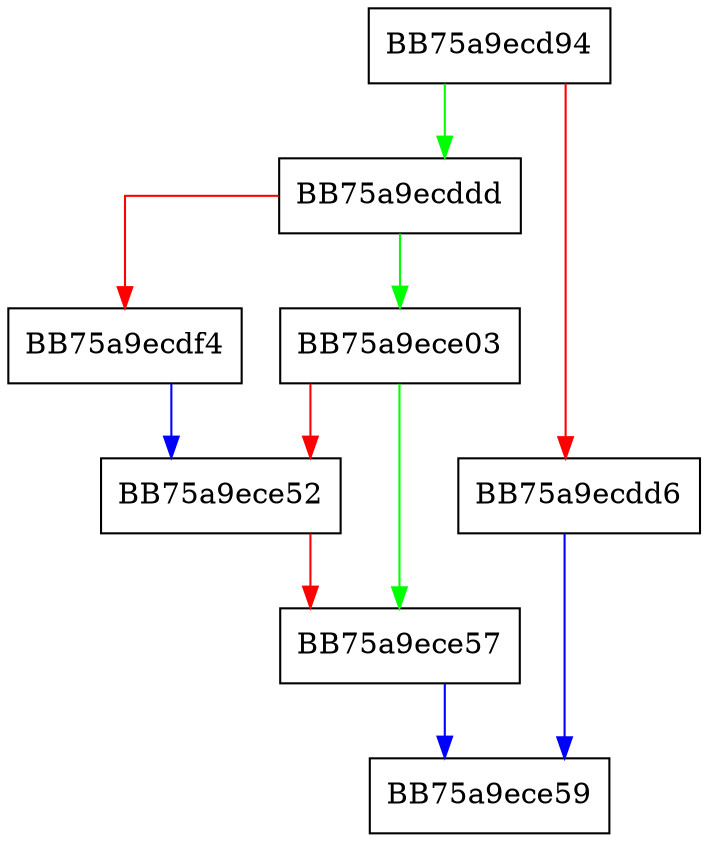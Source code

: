 digraph Resize {
  node [shape="box"];
  graph [splines=ortho];
  BB75a9ecd94 -> BB75a9ecddd [color="green"];
  BB75a9ecd94 -> BB75a9ecdd6 [color="red"];
  BB75a9ecdd6 -> BB75a9ece59 [color="blue"];
  BB75a9ecddd -> BB75a9ece03 [color="green"];
  BB75a9ecddd -> BB75a9ecdf4 [color="red"];
  BB75a9ecdf4 -> BB75a9ece52 [color="blue"];
  BB75a9ece03 -> BB75a9ece57 [color="green"];
  BB75a9ece03 -> BB75a9ece52 [color="red"];
  BB75a9ece52 -> BB75a9ece57 [color="red"];
  BB75a9ece57 -> BB75a9ece59 [color="blue"];
}